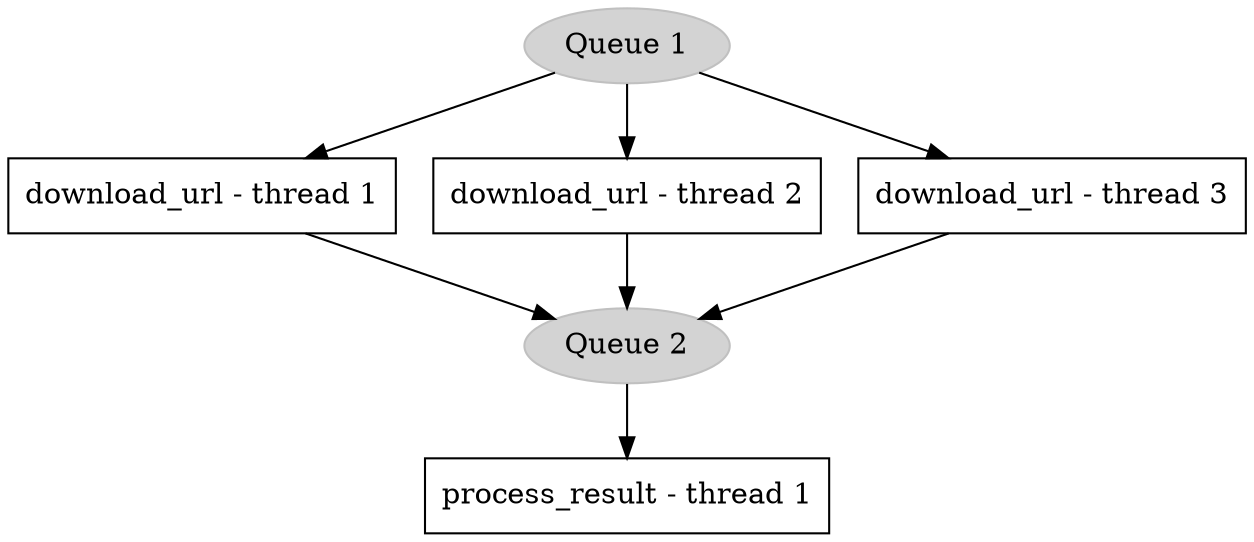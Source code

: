 digraph G {
  node [shape=box];

  "Queue 1" [shape=ellipse, color="gray", style=filled, fillcolor=lightgray];
  "Queue 2" [shape=ellipse, color="gray", style=filled, fillcolor=lightgray];

  "Queue 1" -> "download_url - thread 1";
  "Queue 1" -> "download_url - thread 2";
  "Queue 1" -> "download_url - thread 3";

  "download_url - thread 1" -> "Queue 2";
  "download_url - thread 2" -> "Queue 2";
  "download_url - thread 3" -> "Queue 2";

  "Queue 2" -> "process_result - thread 1";
}
